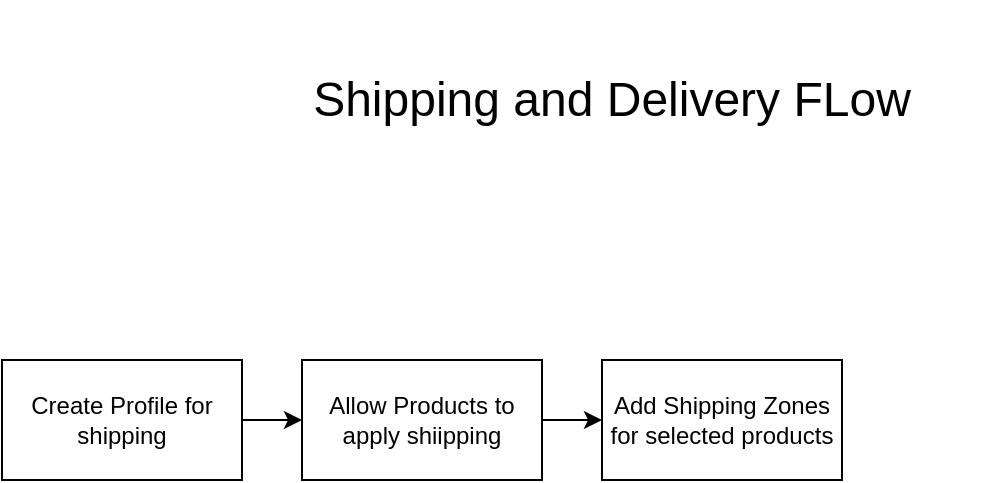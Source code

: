 <mxfile>
    <diagram id="hlyipag6Ssk4T1KybW9h" name="Page-1">
        <mxGraphModel dx="986" dy="806" grid="1" gridSize="10" guides="1" tooltips="1" connect="1" arrows="1" fold="1" page="1" pageScale="1" pageWidth="850" pageHeight="1100" math="0" shadow="0">
            <root>
                <mxCell id="0"/>
                <mxCell id="1" parent="0"/>
                <mxCell id="7" value="" style="edgeStyle=none;html=1;fontSize=24;" edge="1" parent="1" source="2" target="6">
                    <mxGeometry relative="1" as="geometry"/>
                </mxCell>
                <mxCell id="2" value="Create Profile for shipping" style="rounded=0;whiteSpace=wrap;html=1;" vertex="1" parent="1">
                    <mxGeometry x="50" y="200" width="120" height="60" as="geometry"/>
                </mxCell>
                <mxCell id="5" value="&lt;font style=&quot;font-size: 24px;&quot;&gt;Shipping and Delivery FLow&lt;/font&gt;" style="text;strokeColor=none;align=center;fillColor=none;html=1;verticalAlign=middle;whiteSpace=wrap;rounded=0;" vertex="1" parent="1">
                    <mxGeometry x="170" y="20" width="370" height="100" as="geometry"/>
                </mxCell>
                <mxCell id="9" value="" style="edgeStyle=none;html=1;fontSize=24;" edge="1" parent="1" source="6" target="8">
                    <mxGeometry relative="1" as="geometry"/>
                </mxCell>
                <mxCell id="6" value="Allow Products to apply shiipping" style="rounded=0;whiteSpace=wrap;html=1;" vertex="1" parent="1">
                    <mxGeometry x="200" y="200" width="120" height="60" as="geometry"/>
                </mxCell>
                <mxCell id="8" value="Add Shipping Zones for selected products" style="whiteSpace=wrap;html=1;rounded=0;" vertex="1" parent="1">
                    <mxGeometry x="350" y="200" width="120" height="60" as="geometry"/>
                </mxCell>
            </root>
        </mxGraphModel>
    </diagram>
</mxfile>
